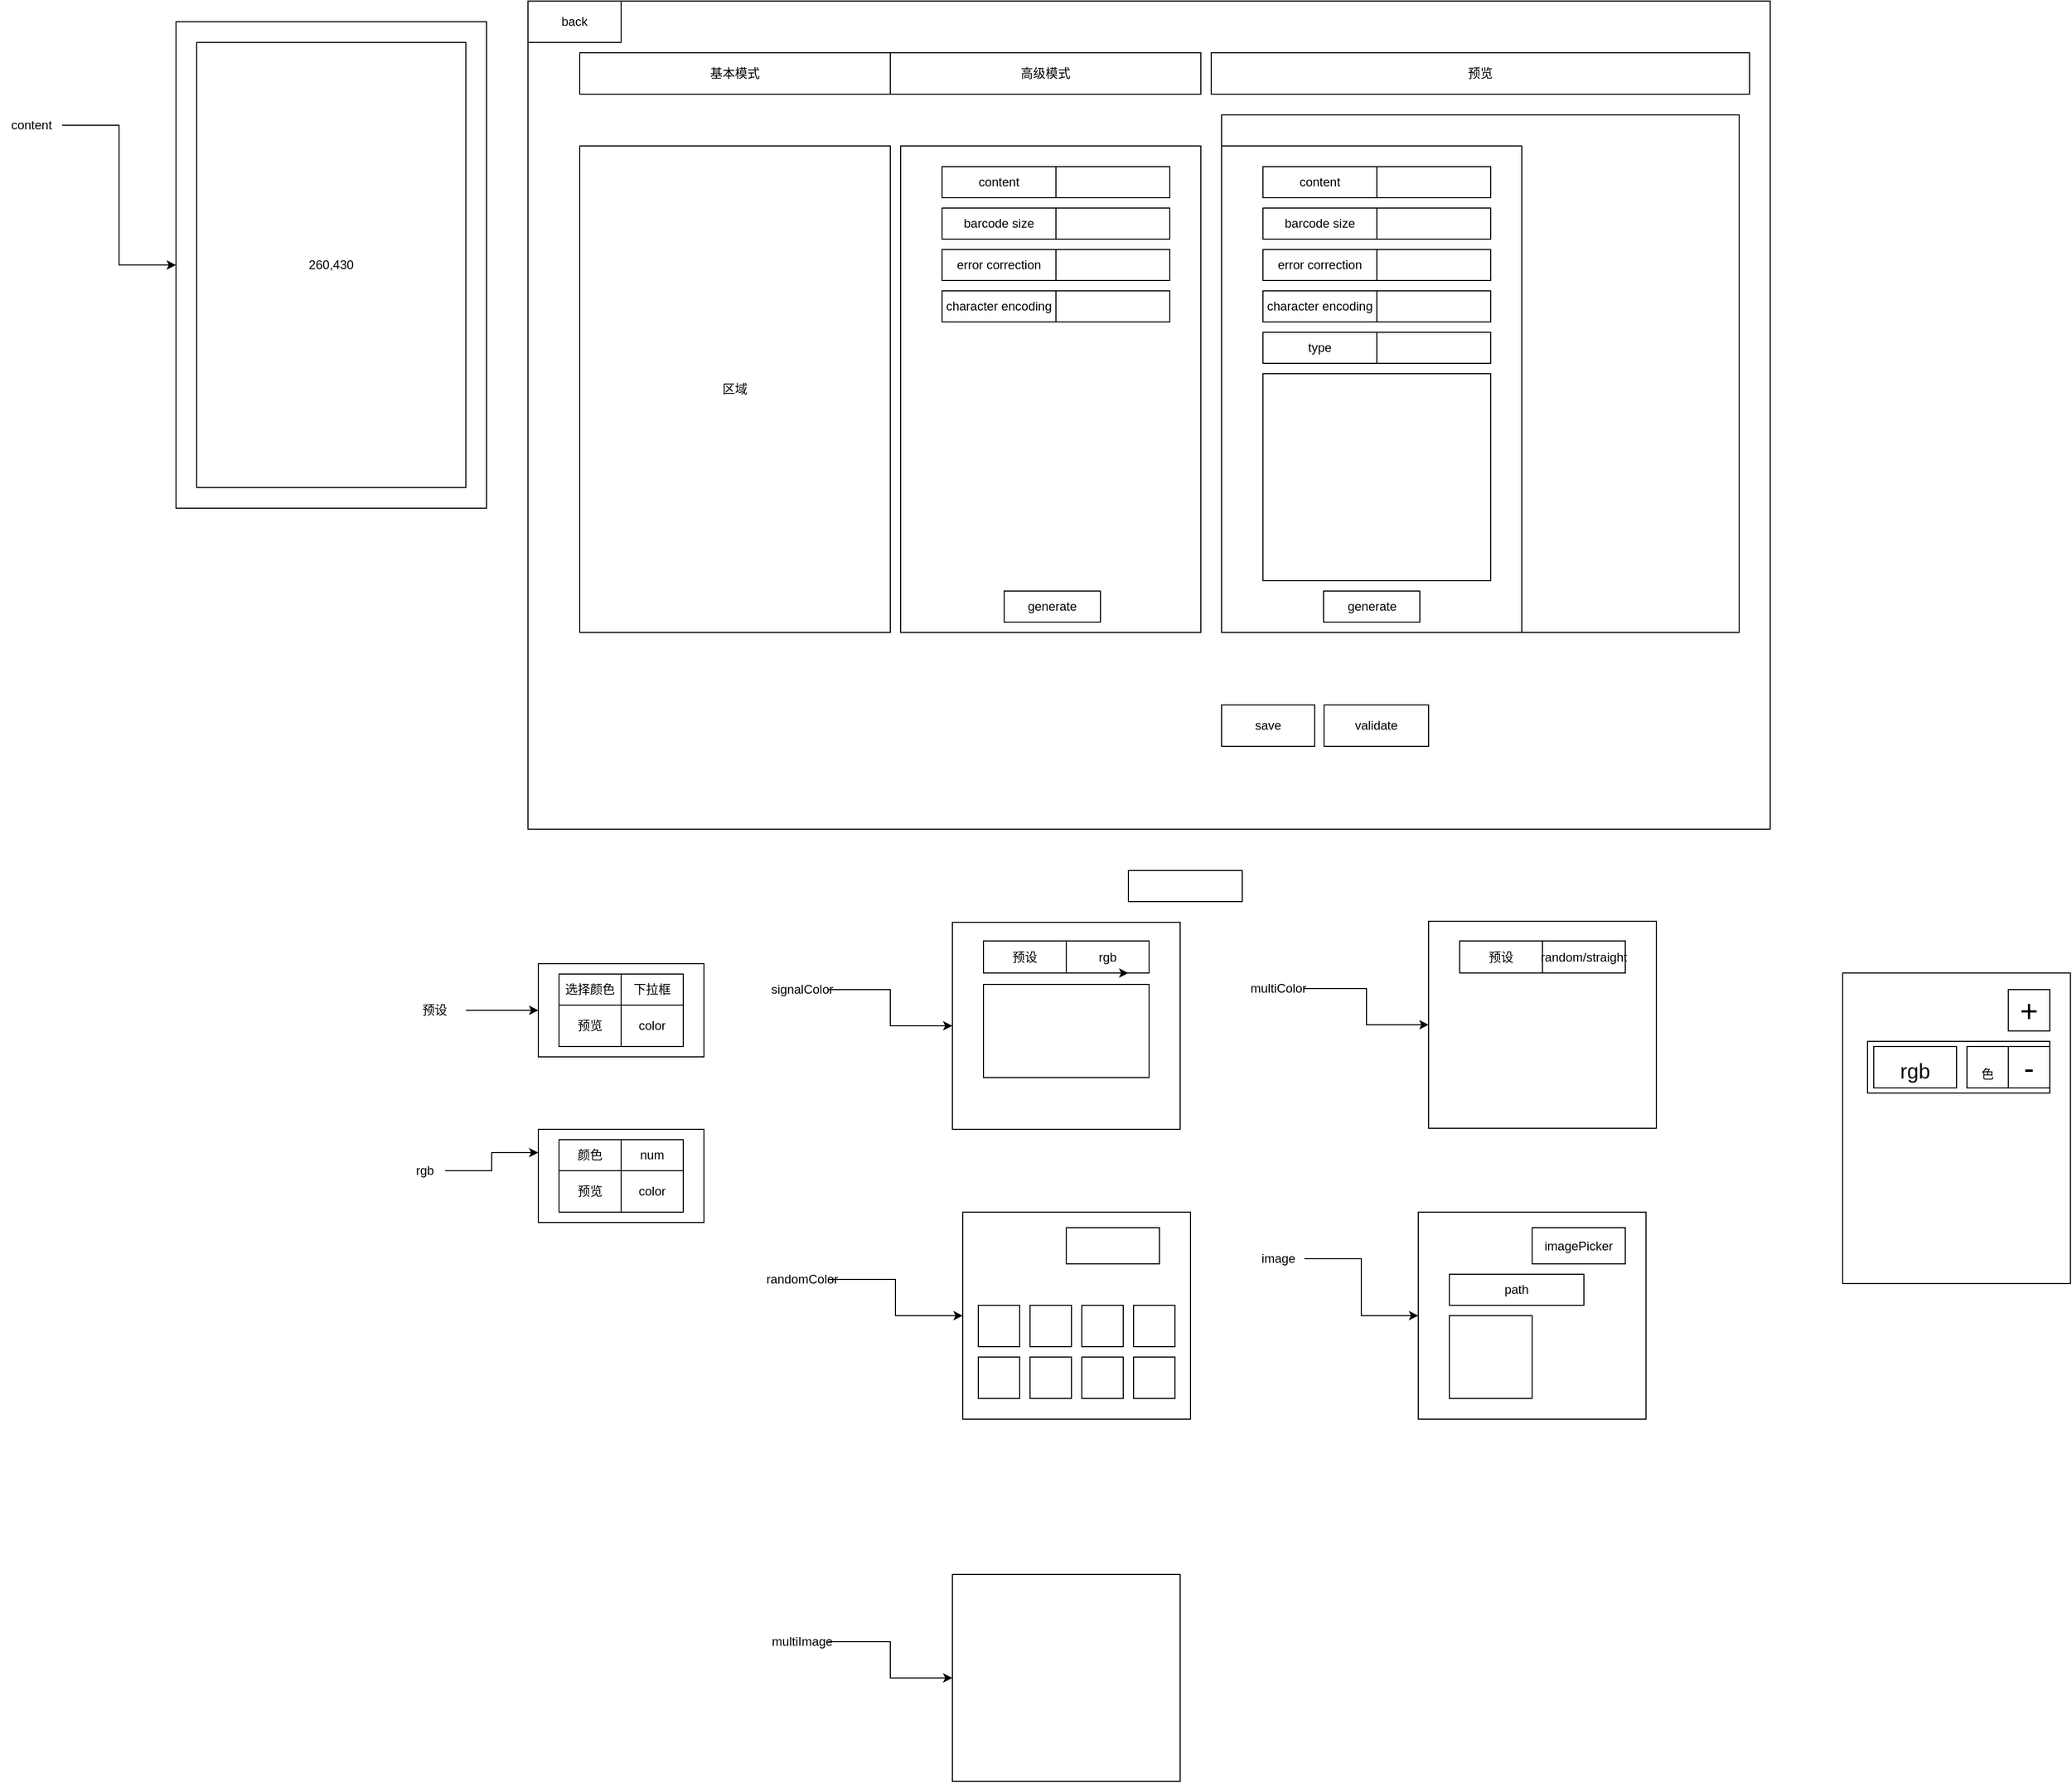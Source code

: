 <mxfile version="20.2.3" type="device"><diagram id="lClJw35Fm13ocU0gX9Gx" name="第 1 页"><mxGraphModel dx="1623" dy="857" grid="1" gridSize="10" guides="1" tooltips="1" connect="1" arrows="1" fold="1" page="1" pageScale="1" pageWidth="827" pageHeight="1169" math="0" shadow="0"><root><mxCell id="0"/><mxCell id="1" parent="0"/><mxCell id="eVkcpeJ0jhKHxgStqLok-1" value="" style="rounded=0;whiteSpace=wrap;html=1;" parent="1" vertex="1"><mxGeometry x="240" y="280" width="1200" height="800" as="geometry"/></mxCell><mxCell id="eVkcpeJ0jhKHxgStqLok-2" value="" style="rounded=0;whiteSpace=wrap;html=1;" parent="1" vertex="1"><mxGeometry x="290" y="330" width="600" height="40" as="geometry"/></mxCell><mxCell id="eVkcpeJ0jhKHxgStqLok-3" value="基本模式" style="rounded=0;whiteSpace=wrap;html=1;" parent="1" vertex="1"><mxGeometry x="290" y="330" width="300" height="40" as="geometry"/></mxCell><mxCell id="eVkcpeJ0jhKHxgStqLok-4" value="高级模式" style="rounded=0;whiteSpace=wrap;html=1;" parent="1" vertex="1"><mxGeometry x="590" y="330" width="300" height="40" as="geometry"/></mxCell><mxCell id="eVkcpeJ0jhKHxgStqLok-6" value="预览" style="rounded=0;whiteSpace=wrap;html=1;" parent="1" vertex="1"><mxGeometry x="900" y="330" width="520" height="40" as="geometry"/></mxCell><mxCell id="eVkcpeJ0jhKHxgStqLok-7" value="" style="rounded=0;whiteSpace=wrap;html=1;" parent="1" vertex="1"><mxGeometry x="910" y="390" width="500" height="500" as="geometry"/></mxCell><mxCell id="eVkcpeJ0jhKHxgStqLok-8" value="区域" style="rounded=0;whiteSpace=wrap;html=1;" parent="1" vertex="1"><mxGeometry x="290" y="420" width="300" height="470" as="geometry"/></mxCell><mxCell id="eVkcpeJ0jhKHxgStqLok-9" value="" style="rounded=0;whiteSpace=wrap;html=1;" parent="1" vertex="1"><mxGeometry x="600" y="420" width="290" height="470" as="geometry"/></mxCell><mxCell id="eVkcpeJ0jhKHxgStqLok-10" value="" style="rounded=0;whiteSpace=wrap;html=1;" parent="1" vertex="1"><mxGeometry x="910" y="420" width="290" height="470" as="geometry"/></mxCell><mxCell id="eVkcpeJ0jhKHxgStqLok-11" value="generate" style="rounded=0;whiteSpace=wrap;html=1;" parent="1" vertex="1"><mxGeometry x="700" y="850" width="93" height="30" as="geometry"/></mxCell><mxCell id="eVkcpeJ0jhKHxgStqLok-12" value="generate" style="rounded=0;whiteSpace=wrap;html=1;" parent="1" vertex="1"><mxGeometry x="1008.5" y="850" width="93" height="30" as="geometry"/></mxCell><mxCell id="eVkcpeJ0jhKHxgStqLok-13" value="save" style="rounded=0;whiteSpace=wrap;html=1;" parent="1" vertex="1"><mxGeometry x="910" y="960" width="90" height="40" as="geometry"/></mxCell><mxCell id="eVkcpeJ0jhKHxgStqLok-14" value="barcode size" style="rounded=0;whiteSpace=wrap;html=1;" parent="1" vertex="1"><mxGeometry x="640" y="480" width="110" height="30" as="geometry"/></mxCell><mxCell id="eVkcpeJ0jhKHxgStqLok-15" value="" style="rounded=0;whiteSpace=wrap;html=1;" parent="1" vertex="1"><mxGeometry x="750" y="480" width="110" height="30" as="geometry"/></mxCell><mxCell id="eVkcpeJ0jhKHxgStqLok-16" value="error correction" style="rounded=0;whiteSpace=wrap;html=1;" parent="1" vertex="1"><mxGeometry x="640" y="520" width="110" height="30" as="geometry"/></mxCell><mxCell id="eVkcpeJ0jhKHxgStqLok-17" value="" style="rounded=0;whiteSpace=wrap;html=1;" parent="1" vertex="1"><mxGeometry x="750" y="520" width="110" height="30" as="geometry"/></mxCell><mxCell id="eVkcpeJ0jhKHxgStqLok-18" value="character encoding" style="rounded=0;whiteSpace=wrap;html=1;" parent="1" vertex="1"><mxGeometry x="640" y="560" width="110" height="30" as="geometry"/></mxCell><mxCell id="eVkcpeJ0jhKHxgStqLok-19" value="" style="rounded=0;whiteSpace=wrap;html=1;" parent="1" vertex="1"><mxGeometry x="750" y="560" width="110" height="30" as="geometry"/></mxCell><mxCell id="eVkcpeJ0jhKHxgStqLok-20" value="barcode size" style="rounded=0;whiteSpace=wrap;html=1;" parent="1" vertex="1"><mxGeometry x="950" y="480" width="110" height="30" as="geometry"/></mxCell><mxCell id="eVkcpeJ0jhKHxgStqLok-21" value="error correction" style="rounded=0;whiteSpace=wrap;html=1;" parent="1" vertex="1"><mxGeometry x="950" y="520" width="110" height="30" as="geometry"/></mxCell><mxCell id="eVkcpeJ0jhKHxgStqLok-22" value="character encoding" style="rounded=0;whiteSpace=wrap;html=1;" parent="1" vertex="1"><mxGeometry x="950" y="560" width="110" height="30" as="geometry"/></mxCell><mxCell id="eVkcpeJ0jhKHxgStqLok-23" value="" style="rounded=0;whiteSpace=wrap;html=1;" parent="1" vertex="1"><mxGeometry x="1060" y="520" width="110" height="30" as="geometry"/></mxCell><mxCell id="eVkcpeJ0jhKHxgStqLok-24" value="" style="rounded=0;whiteSpace=wrap;html=1;" parent="1" vertex="1"><mxGeometry x="1060" y="560" width="110" height="30" as="geometry"/></mxCell><mxCell id="eVkcpeJ0jhKHxgStqLok-25" value="" style="rounded=0;whiteSpace=wrap;html=1;" parent="1" vertex="1"><mxGeometry x="1060" y="480" width="110" height="30" as="geometry"/></mxCell><mxCell id="eVkcpeJ0jhKHxgStqLok-26" value="content" style="rounded=0;whiteSpace=wrap;html=1;" parent="1" vertex="1"><mxGeometry x="640" y="440" width="110" height="30" as="geometry"/></mxCell><mxCell id="eVkcpeJ0jhKHxgStqLok-27" value="" style="rounded=0;whiteSpace=wrap;html=1;" parent="1" vertex="1"><mxGeometry x="750" y="440" width="110" height="30" as="geometry"/></mxCell><mxCell id="eVkcpeJ0jhKHxgStqLok-28" value="content" style="rounded=0;whiteSpace=wrap;html=1;" parent="1" vertex="1"><mxGeometry x="950" y="440" width="110" height="30" as="geometry"/></mxCell><mxCell id="eVkcpeJ0jhKHxgStqLok-29" value="" style="rounded=0;whiteSpace=wrap;html=1;" parent="1" vertex="1"><mxGeometry x="1060" y="440" width="110" height="30" as="geometry"/></mxCell><mxCell id="eVkcpeJ0jhKHxgStqLok-30" value="type" style="rounded=0;whiteSpace=wrap;html=1;" parent="1" vertex="1"><mxGeometry x="950" y="600" width="110" height="30" as="geometry"/></mxCell><mxCell id="eVkcpeJ0jhKHxgStqLok-31" value="" style="rounded=0;whiteSpace=wrap;html=1;" parent="1" vertex="1"><mxGeometry x="820" y="1120" width="110" height="30" as="geometry"/></mxCell><mxCell id="eVkcpeJ0jhKHxgStqLok-32" value="" style="rounded=0;whiteSpace=wrap;html=1;" parent="1" vertex="1"><mxGeometry x="1060" y="600" width="110" height="30" as="geometry"/></mxCell><mxCell id="eVkcpeJ0jhKHxgStqLok-33" value="" style="rounded=0;whiteSpace=wrap;html=1;" parent="1" vertex="1"><mxGeometry x="950" y="640" width="220" height="200" as="geometry"/></mxCell><mxCell id="eVkcpeJ0jhKHxgStqLok-34" value="" style="rounded=0;whiteSpace=wrap;html=1;" parent="1" vertex="1"><mxGeometry x="650" y="1170" width="220" height="200" as="geometry"/></mxCell><mxCell id="eVkcpeJ0jhKHxgStqLok-36" style="edgeStyle=orthogonalEdgeStyle;rounded=0;orthogonalLoop=1;jettySize=auto;html=1;entryX=0;entryY=0.5;entryDx=0;entryDy=0;" parent="1" source="eVkcpeJ0jhKHxgStqLok-35" target="eVkcpeJ0jhKHxgStqLok-34" edge="1"><mxGeometry relative="1" as="geometry"/></mxCell><mxCell id="eVkcpeJ0jhKHxgStqLok-35" value="signalColor" style="text;html=1;strokeColor=none;fillColor=none;align=center;verticalAlign=middle;whiteSpace=wrap;rounded=0;" parent="1" vertex="1"><mxGeometry x="480" y="1220" width="50" height="30" as="geometry"/></mxCell><mxCell id="eVkcpeJ0jhKHxgStqLok-37" value="" style="rounded=0;whiteSpace=wrap;html=1;" parent="1" vertex="1"><mxGeometry x="1110" y="1169" width="220" height="200" as="geometry"/></mxCell><mxCell id="eVkcpeJ0jhKHxgStqLok-38" style="edgeStyle=orthogonalEdgeStyle;rounded=0;orthogonalLoop=1;jettySize=auto;html=1;entryX=0;entryY=0.5;entryDx=0;entryDy=0;" parent="1" source="eVkcpeJ0jhKHxgStqLok-39" target="eVkcpeJ0jhKHxgStqLok-37" edge="1"><mxGeometry relative="1" as="geometry"/></mxCell><mxCell id="eVkcpeJ0jhKHxgStqLok-39" value="multiColor" style="text;html=1;strokeColor=none;fillColor=none;align=center;verticalAlign=middle;whiteSpace=wrap;rounded=0;" parent="1" vertex="1"><mxGeometry x="940" y="1219" width="50" height="30" as="geometry"/></mxCell><mxCell id="eVkcpeJ0jhKHxgStqLok-40" value="" style="rounded=0;whiteSpace=wrap;html=1;" parent="1" vertex="1"><mxGeometry x="660" y="1450" width="220" height="200" as="geometry"/></mxCell><mxCell id="eVkcpeJ0jhKHxgStqLok-41" style="edgeStyle=orthogonalEdgeStyle;rounded=0;orthogonalLoop=1;jettySize=auto;html=1;entryX=0;entryY=0.5;entryDx=0;entryDy=0;" parent="1" source="eVkcpeJ0jhKHxgStqLok-42" target="eVkcpeJ0jhKHxgStqLok-40" edge="1"><mxGeometry relative="1" as="geometry"/></mxCell><mxCell id="eVkcpeJ0jhKHxgStqLok-42" value="randomColor" style="text;html=1;strokeColor=none;fillColor=none;align=center;verticalAlign=middle;whiteSpace=wrap;rounded=0;" parent="1" vertex="1"><mxGeometry x="480" y="1500" width="50" height="30" as="geometry"/></mxCell><mxCell id="eVkcpeJ0jhKHxgStqLok-43" value="" style="rounded=0;whiteSpace=wrap;html=1;" parent="1" vertex="1"><mxGeometry x="1100" y="1450" width="220" height="200" as="geometry"/></mxCell><mxCell id="eVkcpeJ0jhKHxgStqLok-44" style="edgeStyle=orthogonalEdgeStyle;rounded=0;orthogonalLoop=1;jettySize=auto;html=1;entryX=0;entryY=0.5;entryDx=0;entryDy=0;" parent="1" source="eVkcpeJ0jhKHxgStqLok-45" target="eVkcpeJ0jhKHxgStqLok-43" edge="1"><mxGeometry relative="1" as="geometry"/></mxCell><mxCell id="eVkcpeJ0jhKHxgStqLok-45" value="image" style="text;html=1;strokeColor=none;fillColor=none;align=center;verticalAlign=middle;whiteSpace=wrap;rounded=0;" parent="1" vertex="1"><mxGeometry x="940" y="1480" width="50" height="30" as="geometry"/></mxCell><mxCell id="eVkcpeJ0jhKHxgStqLok-46" value="validate" style="rounded=0;whiteSpace=wrap;html=1;" parent="1" vertex="1"><mxGeometry x="1009" y="960" width="101" height="40" as="geometry"/></mxCell><mxCell id="eVkcpeJ0jhKHxgStqLok-47" value="" style="rounded=0;whiteSpace=wrap;html=1;" parent="1" vertex="1"><mxGeometry x="650" y="1800" width="220" height="200" as="geometry"/></mxCell><mxCell id="eVkcpeJ0jhKHxgStqLok-48" style="edgeStyle=orthogonalEdgeStyle;rounded=0;orthogonalLoop=1;jettySize=auto;html=1;entryX=0;entryY=0.5;entryDx=0;entryDy=0;" parent="1" source="eVkcpeJ0jhKHxgStqLok-49" target="eVkcpeJ0jhKHxgStqLok-47" edge="1"><mxGeometry relative="1" as="geometry"/></mxCell><mxCell id="eVkcpeJ0jhKHxgStqLok-49" value="multiImage" style="text;html=1;strokeColor=none;fillColor=none;align=center;verticalAlign=middle;whiteSpace=wrap;rounded=0;" parent="1" vertex="1"><mxGeometry x="480" y="1850" width="50" height="30" as="geometry"/></mxCell><mxCell id="eVkcpeJ0jhKHxgStqLok-53" value="预设" style="rounded=0;whiteSpace=wrap;html=1;" parent="1" vertex="1"><mxGeometry x="680" y="1188" width="80" height="31" as="geometry"/></mxCell><mxCell id="eVkcpeJ0jhKHxgStqLok-54" value="rgb" style="rounded=0;whiteSpace=wrap;html=1;" parent="1" vertex="1"><mxGeometry x="760" y="1188" width="80" height="31" as="geometry"/></mxCell><mxCell id="eVkcpeJ0jhKHxgStqLok-55" style="edgeStyle=orthogonalEdgeStyle;rounded=0;orthogonalLoop=1;jettySize=auto;html=1;exitX=0.5;exitY=1;exitDx=0;exitDy=0;entryX=0.75;entryY=1;entryDx=0;entryDy=0;" parent="1" source="eVkcpeJ0jhKHxgStqLok-54" target="eVkcpeJ0jhKHxgStqLok-54" edge="1"><mxGeometry relative="1" as="geometry"/></mxCell><mxCell id="eVkcpeJ0jhKHxgStqLok-56" value="" style="rounded=0;whiteSpace=wrap;html=1;" parent="1" vertex="1"><mxGeometry x="680" y="1230" width="160" height="90" as="geometry"/></mxCell><mxCell id="eVkcpeJ0jhKHxgStqLok-57" value="" style="rounded=0;whiteSpace=wrap;html=1;" parent="1" vertex="1"><mxGeometry x="250" y="1210" width="160" height="90" as="geometry"/></mxCell><mxCell id="eVkcpeJ0jhKHxgStqLok-60" style="edgeStyle=orthogonalEdgeStyle;rounded=0;orthogonalLoop=1;jettySize=auto;html=1;" parent="1" source="eVkcpeJ0jhKHxgStqLok-59" target="eVkcpeJ0jhKHxgStqLok-57" edge="1"><mxGeometry relative="1" as="geometry"/></mxCell><mxCell id="eVkcpeJ0jhKHxgStqLok-59" value="预设" style="text;html=1;strokeColor=none;fillColor=none;align=center;verticalAlign=middle;whiteSpace=wrap;rounded=0;" parent="1" vertex="1"><mxGeometry x="120" y="1240" width="60" height="30" as="geometry"/></mxCell><mxCell id="eVkcpeJ0jhKHxgStqLok-64" value="选择颜色" style="rounded=0;whiteSpace=wrap;html=1;" parent="1" vertex="1"><mxGeometry x="270" y="1220" width="60" height="30" as="geometry"/></mxCell><mxCell id="eVkcpeJ0jhKHxgStqLok-65" value="下拉框" style="rounded=0;whiteSpace=wrap;html=1;" parent="1" vertex="1"><mxGeometry x="330" y="1220" width="60" height="30" as="geometry"/></mxCell><mxCell id="eVkcpeJ0jhKHxgStqLok-66" value="color" style="rounded=0;whiteSpace=wrap;html=1;" parent="1" vertex="1"><mxGeometry x="330" y="1250" width="60" height="40" as="geometry"/></mxCell><mxCell id="eVkcpeJ0jhKHxgStqLok-67" value="预览" style="rounded=0;whiteSpace=wrap;html=1;" parent="1" vertex="1"><mxGeometry x="270" y="1250" width="60" height="40" as="geometry"/></mxCell><mxCell id="eVkcpeJ0jhKHxgStqLok-76" value="" style="rounded=0;whiteSpace=wrap;html=1;" parent="1" vertex="1"><mxGeometry x="250" y="1370" width="160" height="90" as="geometry"/></mxCell><mxCell id="eVkcpeJ0jhKHxgStqLok-78" value="颜色" style="rounded=0;whiteSpace=wrap;html=1;" parent="1" vertex="1"><mxGeometry x="270" y="1380" width="60" height="30" as="geometry"/></mxCell><mxCell id="eVkcpeJ0jhKHxgStqLok-79" value="num" style="rounded=0;whiteSpace=wrap;html=1;" parent="1" vertex="1"><mxGeometry x="330" y="1380" width="60" height="30" as="geometry"/></mxCell><mxCell id="eVkcpeJ0jhKHxgStqLok-80" value="color" style="rounded=0;whiteSpace=wrap;html=1;" parent="1" vertex="1"><mxGeometry x="330" y="1410" width="60" height="40" as="geometry"/></mxCell><mxCell id="eVkcpeJ0jhKHxgStqLok-81" value="预览" style="rounded=0;whiteSpace=wrap;html=1;" parent="1" vertex="1"><mxGeometry x="270" y="1410" width="60" height="40" as="geometry"/></mxCell><mxCell id="eVkcpeJ0jhKHxgStqLok-83" style="edgeStyle=orthogonalEdgeStyle;rounded=0;orthogonalLoop=1;jettySize=auto;html=1;entryX=0;entryY=0.25;entryDx=0;entryDy=0;" parent="1" source="eVkcpeJ0jhKHxgStqLok-82" target="eVkcpeJ0jhKHxgStqLok-76" edge="1"><mxGeometry relative="1" as="geometry"/></mxCell><mxCell id="eVkcpeJ0jhKHxgStqLok-82" value="rgb" style="text;html=1;align=center;verticalAlign=middle;resizable=0;points=[];autosize=1;strokeColor=none;fillColor=none;" parent="1" vertex="1"><mxGeometry x="120" y="1395" width="40" height="30" as="geometry"/></mxCell><mxCell id="eVkcpeJ0jhKHxgStqLok-84" value="区域" style="rounded=0;whiteSpace=wrap;html=1;" parent="1" vertex="1"><mxGeometry x="-100" y="300" width="300" height="470" as="geometry"/></mxCell><mxCell id="eVkcpeJ0jhKHxgStqLok-86" style="edgeStyle=orthogonalEdgeStyle;rounded=0;orthogonalLoop=1;jettySize=auto;html=1;entryX=0;entryY=0.5;entryDx=0;entryDy=0;" parent="1" source="eVkcpeJ0jhKHxgStqLok-85" target="eVkcpeJ0jhKHxgStqLok-84" edge="1"><mxGeometry relative="1" as="geometry"/></mxCell><mxCell id="eVkcpeJ0jhKHxgStqLok-85" value="content" style="text;html=1;align=center;verticalAlign=middle;resizable=0;points=[];autosize=1;strokeColor=none;fillColor=none;" parent="1" vertex="1"><mxGeometry x="-270" y="385" width="60" height="30" as="geometry"/></mxCell><mxCell id="eVkcpeJ0jhKHxgStqLok-87" value="260,430" style="whiteSpace=wrap;html=1;" parent="1" vertex="1"><mxGeometry x="-80" y="320" width="260" height="430" as="geometry"/></mxCell><mxCell id="Ye0OTlAFYOeC_bf5gP3D-2" style="edgeStyle=orthogonalEdgeStyle;rounded=0;orthogonalLoop=1;jettySize=auto;html=1;exitX=0.5;exitY=1;exitDx=0;exitDy=0;" parent="1" source="eVkcpeJ0jhKHxgStqLok-29" target="eVkcpeJ0jhKHxgStqLok-29" edge="1"><mxGeometry relative="1" as="geometry"/></mxCell><mxCell id="-Bn_ebO-9gNgyX0UeVcu-1" value="预设" style="rounded=0;whiteSpace=wrap;html=1;" parent="1" vertex="1"><mxGeometry x="1140" y="1188" width="80" height="31" as="geometry"/></mxCell><mxCell id="-Bn_ebO-9gNgyX0UeVcu-2" value="random/straight" style="rounded=0;whiteSpace=wrap;html=1;" parent="1" vertex="1"><mxGeometry x="1220" y="1188" width="80" height="31" as="geometry"/></mxCell><mxCell id="-Bn_ebO-9gNgyX0UeVcu-3" value="" style="rounded=0;whiteSpace=wrap;html=1;" parent="1" vertex="1"><mxGeometry x="1510" y="1219" width="220" height="300" as="geometry"/></mxCell><mxCell id="-Bn_ebO-9gNgyX0UeVcu-4" value="&lt;font style=&quot;font-size: 30px;&quot;&gt;+&lt;/font&gt;" style="rounded=0;whiteSpace=wrap;html=1;" parent="1" vertex="1"><mxGeometry x="1670" y="1235" width="40" height="40" as="geometry"/></mxCell><mxCell id="-Bn_ebO-9gNgyX0UeVcu-5" value="" style="rounded=0;whiteSpace=wrap;html=1;fontSize=30;" parent="1" vertex="1"><mxGeometry x="1534" y="1285" width="176" height="50" as="geometry"/></mxCell><mxCell id="-Bn_ebO-9gNgyX0UeVcu-6" value="-" style="rounded=0;whiteSpace=wrap;html=1;fontSize=30;" parent="1" vertex="1"><mxGeometry x="1670" y="1290" width="40" height="40" as="geometry"/></mxCell><mxCell id="-Bn_ebO-9gNgyX0UeVcu-7" value="&lt;font style=&quot;font-size: 20px;&quot;&gt;rgb&lt;/font&gt;" style="rounded=0;whiteSpace=wrap;html=1;fontSize=30;" parent="1" vertex="1"><mxGeometry x="1540" y="1290" width="80" height="40" as="geometry"/></mxCell><mxCell id="-Bn_ebO-9gNgyX0UeVcu-8" value="&lt;font style=&quot;font-size: 12px;&quot;&gt;色&lt;/font&gt;" style="rounded=0;whiteSpace=wrap;html=1;fontSize=30;" parent="1" vertex="1"><mxGeometry x="1630" y="1290" width="40" height="40" as="geometry"/></mxCell><mxCell id="HvYgk8KYcUq4GCQLX3Zy-1" value="" style="rounded=0;whiteSpace=wrap;html=1;" parent="1" vertex="1"><mxGeometry x="760" y="1465" width="90" height="35" as="geometry"/></mxCell><mxCell id="HvYgk8KYcUq4GCQLX3Zy-2" value="" style="whiteSpace=wrap;html=1;aspect=fixed;" parent="1" vertex="1"><mxGeometry x="725" y="1540" width="40" height="40" as="geometry"/></mxCell><mxCell id="HvYgk8KYcUq4GCQLX3Zy-3" value="" style="whiteSpace=wrap;html=1;aspect=fixed;" parent="1" vertex="1"><mxGeometry x="775" y="1540" width="40" height="40" as="geometry"/></mxCell><mxCell id="HvYgk8KYcUq4GCQLX3Zy-4" value="" style="whiteSpace=wrap;html=1;aspect=fixed;" parent="1" vertex="1"><mxGeometry x="675" y="1540" width="40" height="40" as="geometry"/></mxCell><mxCell id="HvYgk8KYcUq4GCQLX3Zy-5" value="" style="whiteSpace=wrap;html=1;aspect=fixed;" parent="1" vertex="1"><mxGeometry x="825" y="1540" width="40" height="40" as="geometry"/></mxCell><mxCell id="HvYgk8KYcUq4GCQLX3Zy-6" value="" style="whiteSpace=wrap;html=1;aspect=fixed;" parent="1" vertex="1"><mxGeometry x="675" y="1590" width="40" height="40" as="geometry"/></mxCell><mxCell id="HvYgk8KYcUq4GCQLX3Zy-7" value="" style="whiteSpace=wrap;html=1;aspect=fixed;" parent="1" vertex="1"><mxGeometry x="825" y="1590" width="40" height="40" as="geometry"/></mxCell><mxCell id="HvYgk8KYcUq4GCQLX3Zy-8" value="" style="whiteSpace=wrap;html=1;aspect=fixed;" parent="1" vertex="1"><mxGeometry x="775" y="1590" width="40" height="40" as="geometry"/></mxCell><mxCell id="HvYgk8KYcUq4GCQLX3Zy-9" value="" style="whiteSpace=wrap;html=1;aspect=fixed;" parent="1" vertex="1"><mxGeometry x="725" y="1590" width="40" height="40" as="geometry"/></mxCell><mxCell id="HvYgk8KYcUq4GCQLX3Zy-10" value="imagePicker" style="rounded=0;whiteSpace=wrap;html=1;" parent="1" vertex="1"><mxGeometry x="1210" y="1465" width="90" height="35" as="geometry"/></mxCell><mxCell id="HvYgk8KYcUq4GCQLX3Zy-11" value="" style="whiteSpace=wrap;html=1;aspect=fixed;" parent="1" vertex="1"><mxGeometry x="1130" y="1550" width="80" height="80" as="geometry"/></mxCell><mxCell id="HvYgk8KYcUq4GCQLX3Zy-12" value="path" style="rounded=0;whiteSpace=wrap;html=1;" parent="1" vertex="1"><mxGeometry x="1130" y="1510" width="130" height="30" as="geometry"/></mxCell><mxCell id="HvYgk8KYcUq4GCQLX3Zy-13" value="back" style="rounded=0;whiteSpace=wrap;html=1;" parent="1" vertex="1"><mxGeometry x="240" y="280" width="90" height="40" as="geometry"/></mxCell></root></mxGraphModel></diagram></mxfile>